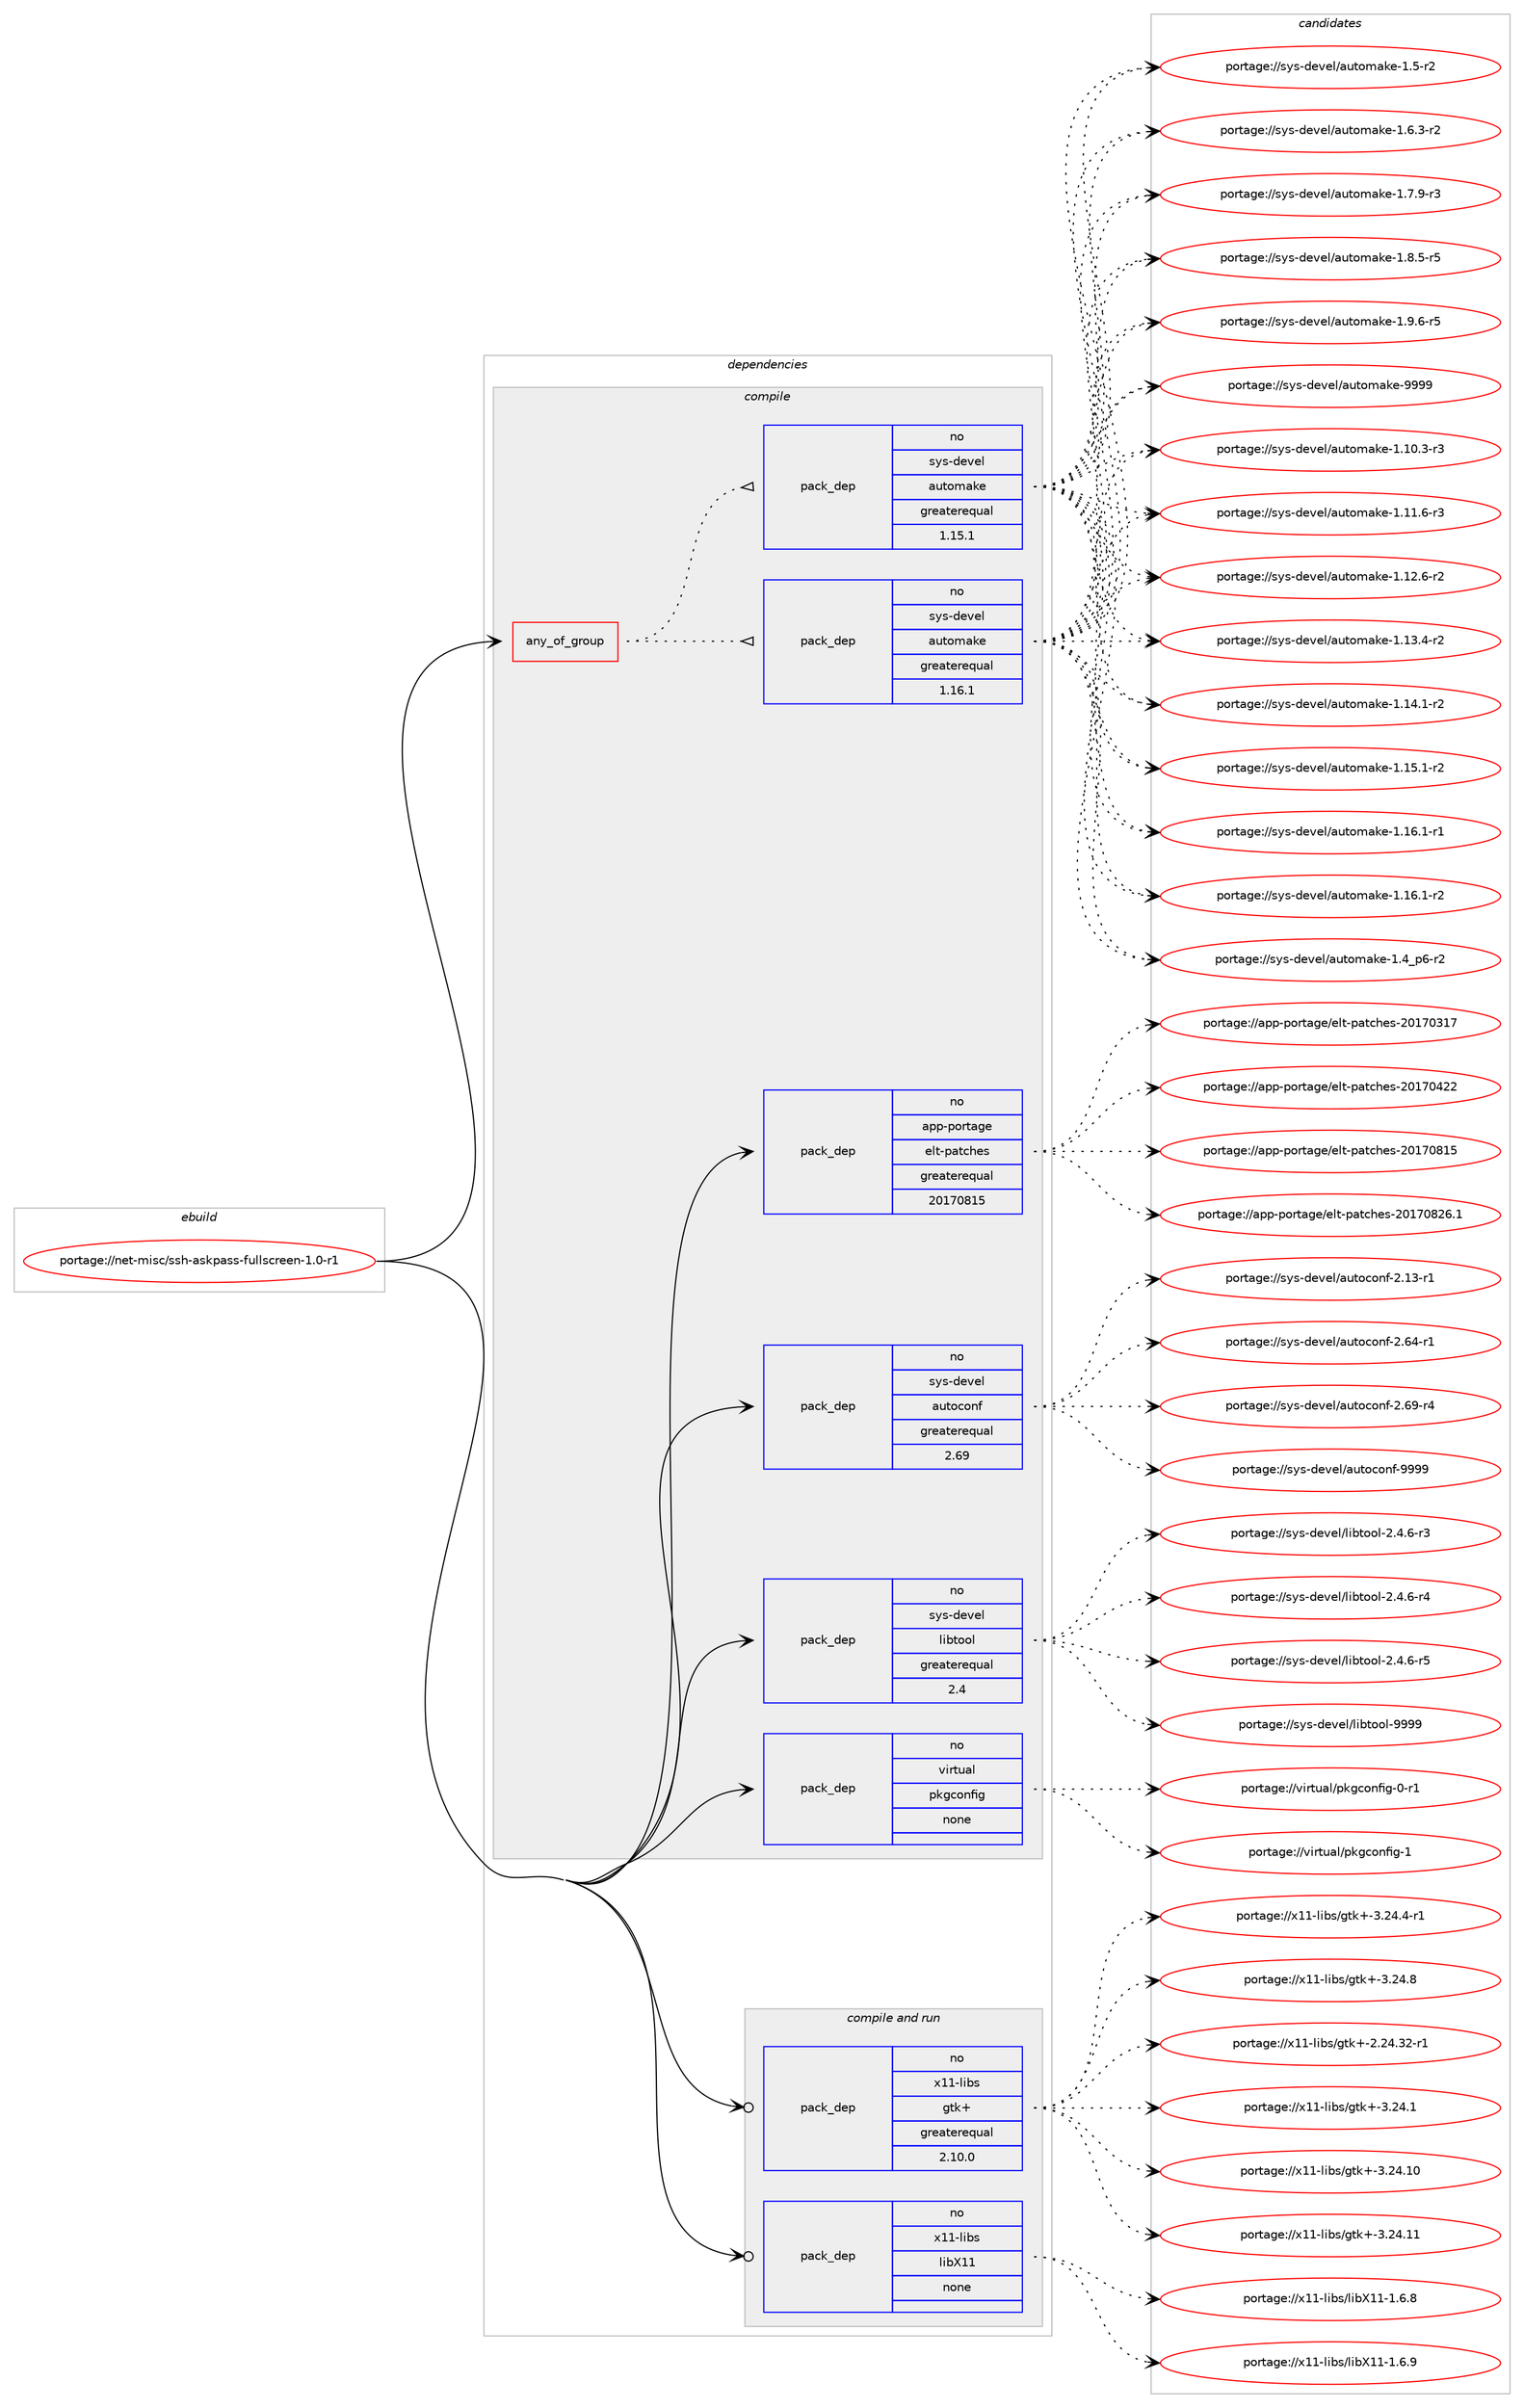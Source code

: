digraph prolog {

# *************
# Graph options
# *************

newrank=true;
concentrate=true;
compound=true;
graph [rankdir=LR,fontname=Helvetica,fontsize=10,ranksep=1.5];#, ranksep=2.5, nodesep=0.2];
edge  [arrowhead=vee];
node  [fontname=Helvetica,fontsize=10];

# **********
# The ebuild
# **********

subgraph cluster_leftcol {
color=gray;
rank=same;
label=<<i>ebuild</i>>;
id [label="portage://net-misc/ssh-askpass-fullscreen-1.0-r1", color=red, width=4, href="../net-misc/ssh-askpass-fullscreen-1.0-r1.svg"];
}

# ****************
# The dependencies
# ****************

subgraph cluster_midcol {
color=gray;
label=<<i>dependencies</i>>;
subgraph cluster_compile {
fillcolor="#eeeeee";
style=filled;
label=<<i>compile</i>>;
subgraph any6037 {
dependency370278 [label=<<TABLE BORDER="0" CELLBORDER="1" CELLSPACING="0" CELLPADDING="4"><TR><TD CELLPADDING="10">any_of_group</TD></TR></TABLE>>, shape=none, color=red];subgraph pack271429 {
dependency370279 [label=<<TABLE BORDER="0" CELLBORDER="1" CELLSPACING="0" CELLPADDING="4" WIDTH="220"><TR><TD ROWSPAN="6" CELLPADDING="30">pack_dep</TD></TR><TR><TD WIDTH="110">no</TD></TR><TR><TD>sys-devel</TD></TR><TR><TD>automake</TD></TR><TR><TD>greaterequal</TD></TR><TR><TD>1.16.1</TD></TR></TABLE>>, shape=none, color=blue];
}
dependency370278:e -> dependency370279:w [weight=20,style="dotted",arrowhead="oinv"];
subgraph pack271430 {
dependency370280 [label=<<TABLE BORDER="0" CELLBORDER="1" CELLSPACING="0" CELLPADDING="4" WIDTH="220"><TR><TD ROWSPAN="6" CELLPADDING="30">pack_dep</TD></TR><TR><TD WIDTH="110">no</TD></TR><TR><TD>sys-devel</TD></TR><TR><TD>automake</TD></TR><TR><TD>greaterequal</TD></TR><TR><TD>1.15.1</TD></TR></TABLE>>, shape=none, color=blue];
}
dependency370278:e -> dependency370280:w [weight=20,style="dotted",arrowhead="oinv"];
}
id:e -> dependency370278:w [weight=20,style="solid",arrowhead="vee"];
subgraph pack271431 {
dependency370281 [label=<<TABLE BORDER="0" CELLBORDER="1" CELLSPACING="0" CELLPADDING="4" WIDTH="220"><TR><TD ROWSPAN="6" CELLPADDING="30">pack_dep</TD></TR><TR><TD WIDTH="110">no</TD></TR><TR><TD>app-portage</TD></TR><TR><TD>elt-patches</TD></TR><TR><TD>greaterequal</TD></TR><TR><TD>20170815</TD></TR></TABLE>>, shape=none, color=blue];
}
id:e -> dependency370281:w [weight=20,style="solid",arrowhead="vee"];
subgraph pack271432 {
dependency370282 [label=<<TABLE BORDER="0" CELLBORDER="1" CELLSPACING="0" CELLPADDING="4" WIDTH="220"><TR><TD ROWSPAN="6" CELLPADDING="30">pack_dep</TD></TR><TR><TD WIDTH="110">no</TD></TR><TR><TD>sys-devel</TD></TR><TR><TD>autoconf</TD></TR><TR><TD>greaterequal</TD></TR><TR><TD>2.69</TD></TR></TABLE>>, shape=none, color=blue];
}
id:e -> dependency370282:w [weight=20,style="solid",arrowhead="vee"];
subgraph pack271433 {
dependency370283 [label=<<TABLE BORDER="0" CELLBORDER="1" CELLSPACING="0" CELLPADDING="4" WIDTH="220"><TR><TD ROWSPAN="6" CELLPADDING="30">pack_dep</TD></TR><TR><TD WIDTH="110">no</TD></TR><TR><TD>sys-devel</TD></TR><TR><TD>libtool</TD></TR><TR><TD>greaterequal</TD></TR><TR><TD>2.4</TD></TR></TABLE>>, shape=none, color=blue];
}
id:e -> dependency370283:w [weight=20,style="solid",arrowhead="vee"];
subgraph pack271434 {
dependency370284 [label=<<TABLE BORDER="0" CELLBORDER="1" CELLSPACING="0" CELLPADDING="4" WIDTH="220"><TR><TD ROWSPAN="6" CELLPADDING="30">pack_dep</TD></TR><TR><TD WIDTH="110">no</TD></TR><TR><TD>virtual</TD></TR><TR><TD>pkgconfig</TD></TR><TR><TD>none</TD></TR><TR><TD></TD></TR></TABLE>>, shape=none, color=blue];
}
id:e -> dependency370284:w [weight=20,style="solid",arrowhead="vee"];
}
subgraph cluster_compileandrun {
fillcolor="#eeeeee";
style=filled;
label=<<i>compile and run</i>>;
subgraph pack271435 {
dependency370285 [label=<<TABLE BORDER="0" CELLBORDER="1" CELLSPACING="0" CELLPADDING="4" WIDTH="220"><TR><TD ROWSPAN="6" CELLPADDING="30">pack_dep</TD></TR><TR><TD WIDTH="110">no</TD></TR><TR><TD>x11-libs</TD></TR><TR><TD>gtk+</TD></TR><TR><TD>greaterequal</TD></TR><TR><TD>2.10.0</TD></TR></TABLE>>, shape=none, color=blue];
}
id:e -> dependency370285:w [weight=20,style="solid",arrowhead="odotvee"];
subgraph pack271436 {
dependency370286 [label=<<TABLE BORDER="0" CELLBORDER="1" CELLSPACING="0" CELLPADDING="4" WIDTH="220"><TR><TD ROWSPAN="6" CELLPADDING="30">pack_dep</TD></TR><TR><TD WIDTH="110">no</TD></TR><TR><TD>x11-libs</TD></TR><TR><TD>libX11</TD></TR><TR><TD>none</TD></TR><TR><TD></TD></TR></TABLE>>, shape=none, color=blue];
}
id:e -> dependency370286:w [weight=20,style="solid",arrowhead="odotvee"];
}
subgraph cluster_run {
fillcolor="#eeeeee";
style=filled;
label=<<i>run</i>>;
}
}

# **************
# The candidates
# **************

subgraph cluster_choices {
rank=same;
color=gray;
label=<<i>candidates</i>>;

subgraph choice271429 {
color=black;
nodesep=1;
choiceportage11512111545100101118101108479711711611110997107101454946494846514511451 [label="portage://sys-devel/automake-1.10.3-r3", color=red, width=4,href="../sys-devel/automake-1.10.3-r3.svg"];
choiceportage11512111545100101118101108479711711611110997107101454946494946544511451 [label="portage://sys-devel/automake-1.11.6-r3", color=red, width=4,href="../sys-devel/automake-1.11.6-r3.svg"];
choiceportage11512111545100101118101108479711711611110997107101454946495046544511450 [label="portage://sys-devel/automake-1.12.6-r2", color=red, width=4,href="../sys-devel/automake-1.12.6-r2.svg"];
choiceportage11512111545100101118101108479711711611110997107101454946495146524511450 [label="portage://sys-devel/automake-1.13.4-r2", color=red, width=4,href="../sys-devel/automake-1.13.4-r2.svg"];
choiceportage11512111545100101118101108479711711611110997107101454946495246494511450 [label="portage://sys-devel/automake-1.14.1-r2", color=red, width=4,href="../sys-devel/automake-1.14.1-r2.svg"];
choiceportage11512111545100101118101108479711711611110997107101454946495346494511450 [label="portage://sys-devel/automake-1.15.1-r2", color=red, width=4,href="../sys-devel/automake-1.15.1-r2.svg"];
choiceportage11512111545100101118101108479711711611110997107101454946495446494511449 [label="portage://sys-devel/automake-1.16.1-r1", color=red, width=4,href="../sys-devel/automake-1.16.1-r1.svg"];
choiceportage11512111545100101118101108479711711611110997107101454946495446494511450 [label="portage://sys-devel/automake-1.16.1-r2", color=red, width=4,href="../sys-devel/automake-1.16.1-r2.svg"];
choiceportage115121115451001011181011084797117116111109971071014549465295112544511450 [label="portage://sys-devel/automake-1.4_p6-r2", color=red, width=4,href="../sys-devel/automake-1.4_p6-r2.svg"];
choiceportage11512111545100101118101108479711711611110997107101454946534511450 [label="portage://sys-devel/automake-1.5-r2", color=red, width=4,href="../sys-devel/automake-1.5-r2.svg"];
choiceportage115121115451001011181011084797117116111109971071014549465446514511450 [label="portage://sys-devel/automake-1.6.3-r2", color=red, width=4,href="../sys-devel/automake-1.6.3-r2.svg"];
choiceportage115121115451001011181011084797117116111109971071014549465546574511451 [label="portage://sys-devel/automake-1.7.9-r3", color=red, width=4,href="../sys-devel/automake-1.7.9-r3.svg"];
choiceportage115121115451001011181011084797117116111109971071014549465646534511453 [label="portage://sys-devel/automake-1.8.5-r5", color=red, width=4,href="../sys-devel/automake-1.8.5-r5.svg"];
choiceportage115121115451001011181011084797117116111109971071014549465746544511453 [label="portage://sys-devel/automake-1.9.6-r5", color=red, width=4,href="../sys-devel/automake-1.9.6-r5.svg"];
choiceportage115121115451001011181011084797117116111109971071014557575757 [label="portage://sys-devel/automake-9999", color=red, width=4,href="../sys-devel/automake-9999.svg"];
dependency370279:e -> choiceportage11512111545100101118101108479711711611110997107101454946494846514511451:w [style=dotted,weight="100"];
dependency370279:e -> choiceportage11512111545100101118101108479711711611110997107101454946494946544511451:w [style=dotted,weight="100"];
dependency370279:e -> choiceportage11512111545100101118101108479711711611110997107101454946495046544511450:w [style=dotted,weight="100"];
dependency370279:e -> choiceportage11512111545100101118101108479711711611110997107101454946495146524511450:w [style=dotted,weight="100"];
dependency370279:e -> choiceportage11512111545100101118101108479711711611110997107101454946495246494511450:w [style=dotted,weight="100"];
dependency370279:e -> choiceportage11512111545100101118101108479711711611110997107101454946495346494511450:w [style=dotted,weight="100"];
dependency370279:e -> choiceportage11512111545100101118101108479711711611110997107101454946495446494511449:w [style=dotted,weight="100"];
dependency370279:e -> choiceportage11512111545100101118101108479711711611110997107101454946495446494511450:w [style=dotted,weight="100"];
dependency370279:e -> choiceportage115121115451001011181011084797117116111109971071014549465295112544511450:w [style=dotted,weight="100"];
dependency370279:e -> choiceportage11512111545100101118101108479711711611110997107101454946534511450:w [style=dotted,weight="100"];
dependency370279:e -> choiceportage115121115451001011181011084797117116111109971071014549465446514511450:w [style=dotted,weight="100"];
dependency370279:e -> choiceportage115121115451001011181011084797117116111109971071014549465546574511451:w [style=dotted,weight="100"];
dependency370279:e -> choiceportage115121115451001011181011084797117116111109971071014549465646534511453:w [style=dotted,weight="100"];
dependency370279:e -> choiceportage115121115451001011181011084797117116111109971071014549465746544511453:w [style=dotted,weight="100"];
dependency370279:e -> choiceportage115121115451001011181011084797117116111109971071014557575757:w [style=dotted,weight="100"];
}
subgraph choice271430 {
color=black;
nodesep=1;
choiceportage11512111545100101118101108479711711611110997107101454946494846514511451 [label="portage://sys-devel/automake-1.10.3-r3", color=red, width=4,href="../sys-devel/automake-1.10.3-r3.svg"];
choiceportage11512111545100101118101108479711711611110997107101454946494946544511451 [label="portage://sys-devel/automake-1.11.6-r3", color=red, width=4,href="../sys-devel/automake-1.11.6-r3.svg"];
choiceportage11512111545100101118101108479711711611110997107101454946495046544511450 [label="portage://sys-devel/automake-1.12.6-r2", color=red, width=4,href="../sys-devel/automake-1.12.6-r2.svg"];
choiceportage11512111545100101118101108479711711611110997107101454946495146524511450 [label="portage://sys-devel/automake-1.13.4-r2", color=red, width=4,href="../sys-devel/automake-1.13.4-r2.svg"];
choiceportage11512111545100101118101108479711711611110997107101454946495246494511450 [label="portage://sys-devel/automake-1.14.1-r2", color=red, width=4,href="../sys-devel/automake-1.14.1-r2.svg"];
choiceportage11512111545100101118101108479711711611110997107101454946495346494511450 [label="portage://sys-devel/automake-1.15.1-r2", color=red, width=4,href="../sys-devel/automake-1.15.1-r2.svg"];
choiceportage11512111545100101118101108479711711611110997107101454946495446494511449 [label="portage://sys-devel/automake-1.16.1-r1", color=red, width=4,href="../sys-devel/automake-1.16.1-r1.svg"];
choiceportage11512111545100101118101108479711711611110997107101454946495446494511450 [label="portage://sys-devel/automake-1.16.1-r2", color=red, width=4,href="../sys-devel/automake-1.16.1-r2.svg"];
choiceportage115121115451001011181011084797117116111109971071014549465295112544511450 [label="portage://sys-devel/automake-1.4_p6-r2", color=red, width=4,href="../sys-devel/automake-1.4_p6-r2.svg"];
choiceportage11512111545100101118101108479711711611110997107101454946534511450 [label="portage://sys-devel/automake-1.5-r2", color=red, width=4,href="../sys-devel/automake-1.5-r2.svg"];
choiceportage115121115451001011181011084797117116111109971071014549465446514511450 [label="portage://sys-devel/automake-1.6.3-r2", color=red, width=4,href="../sys-devel/automake-1.6.3-r2.svg"];
choiceportage115121115451001011181011084797117116111109971071014549465546574511451 [label="portage://sys-devel/automake-1.7.9-r3", color=red, width=4,href="../sys-devel/automake-1.7.9-r3.svg"];
choiceportage115121115451001011181011084797117116111109971071014549465646534511453 [label="portage://sys-devel/automake-1.8.5-r5", color=red, width=4,href="../sys-devel/automake-1.8.5-r5.svg"];
choiceportage115121115451001011181011084797117116111109971071014549465746544511453 [label="portage://sys-devel/automake-1.9.6-r5", color=red, width=4,href="../sys-devel/automake-1.9.6-r5.svg"];
choiceportage115121115451001011181011084797117116111109971071014557575757 [label="portage://sys-devel/automake-9999", color=red, width=4,href="../sys-devel/automake-9999.svg"];
dependency370280:e -> choiceportage11512111545100101118101108479711711611110997107101454946494846514511451:w [style=dotted,weight="100"];
dependency370280:e -> choiceportage11512111545100101118101108479711711611110997107101454946494946544511451:w [style=dotted,weight="100"];
dependency370280:e -> choiceportage11512111545100101118101108479711711611110997107101454946495046544511450:w [style=dotted,weight="100"];
dependency370280:e -> choiceportage11512111545100101118101108479711711611110997107101454946495146524511450:w [style=dotted,weight="100"];
dependency370280:e -> choiceportage11512111545100101118101108479711711611110997107101454946495246494511450:w [style=dotted,weight="100"];
dependency370280:e -> choiceportage11512111545100101118101108479711711611110997107101454946495346494511450:w [style=dotted,weight="100"];
dependency370280:e -> choiceportage11512111545100101118101108479711711611110997107101454946495446494511449:w [style=dotted,weight="100"];
dependency370280:e -> choiceportage11512111545100101118101108479711711611110997107101454946495446494511450:w [style=dotted,weight="100"];
dependency370280:e -> choiceportage115121115451001011181011084797117116111109971071014549465295112544511450:w [style=dotted,weight="100"];
dependency370280:e -> choiceportage11512111545100101118101108479711711611110997107101454946534511450:w [style=dotted,weight="100"];
dependency370280:e -> choiceportage115121115451001011181011084797117116111109971071014549465446514511450:w [style=dotted,weight="100"];
dependency370280:e -> choiceportage115121115451001011181011084797117116111109971071014549465546574511451:w [style=dotted,weight="100"];
dependency370280:e -> choiceportage115121115451001011181011084797117116111109971071014549465646534511453:w [style=dotted,weight="100"];
dependency370280:e -> choiceportage115121115451001011181011084797117116111109971071014549465746544511453:w [style=dotted,weight="100"];
dependency370280:e -> choiceportage115121115451001011181011084797117116111109971071014557575757:w [style=dotted,weight="100"];
}
subgraph choice271431 {
color=black;
nodesep=1;
choiceportage97112112451121111141169710310147101108116451129711699104101115455048495548514955 [label="portage://app-portage/elt-patches-20170317", color=red, width=4,href="../app-portage/elt-patches-20170317.svg"];
choiceportage97112112451121111141169710310147101108116451129711699104101115455048495548525050 [label="portage://app-portage/elt-patches-20170422", color=red, width=4,href="../app-portage/elt-patches-20170422.svg"];
choiceportage97112112451121111141169710310147101108116451129711699104101115455048495548564953 [label="portage://app-portage/elt-patches-20170815", color=red, width=4,href="../app-portage/elt-patches-20170815.svg"];
choiceportage971121124511211111411697103101471011081164511297116991041011154550484955485650544649 [label="portage://app-portage/elt-patches-20170826.1", color=red, width=4,href="../app-portage/elt-patches-20170826.1.svg"];
dependency370281:e -> choiceportage97112112451121111141169710310147101108116451129711699104101115455048495548514955:w [style=dotted,weight="100"];
dependency370281:e -> choiceportage97112112451121111141169710310147101108116451129711699104101115455048495548525050:w [style=dotted,weight="100"];
dependency370281:e -> choiceportage97112112451121111141169710310147101108116451129711699104101115455048495548564953:w [style=dotted,weight="100"];
dependency370281:e -> choiceportage971121124511211111411697103101471011081164511297116991041011154550484955485650544649:w [style=dotted,weight="100"];
}
subgraph choice271432 {
color=black;
nodesep=1;
choiceportage1151211154510010111810110847971171161119911111010245504649514511449 [label="portage://sys-devel/autoconf-2.13-r1", color=red, width=4,href="../sys-devel/autoconf-2.13-r1.svg"];
choiceportage1151211154510010111810110847971171161119911111010245504654524511449 [label="portage://sys-devel/autoconf-2.64-r1", color=red, width=4,href="../sys-devel/autoconf-2.64-r1.svg"];
choiceportage1151211154510010111810110847971171161119911111010245504654574511452 [label="portage://sys-devel/autoconf-2.69-r4", color=red, width=4,href="../sys-devel/autoconf-2.69-r4.svg"];
choiceportage115121115451001011181011084797117116111991111101024557575757 [label="portage://sys-devel/autoconf-9999", color=red, width=4,href="../sys-devel/autoconf-9999.svg"];
dependency370282:e -> choiceportage1151211154510010111810110847971171161119911111010245504649514511449:w [style=dotted,weight="100"];
dependency370282:e -> choiceportage1151211154510010111810110847971171161119911111010245504654524511449:w [style=dotted,weight="100"];
dependency370282:e -> choiceportage1151211154510010111810110847971171161119911111010245504654574511452:w [style=dotted,weight="100"];
dependency370282:e -> choiceportage115121115451001011181011084797117116111991111101024557575757:w [style=dotted,weight="100"];
}
subgraph choice271433 {
color=black;
nodesep=1;
choiceportage1151211154510010111810110847108105981161111111084550465246544511451 [label="portage://sys-devel/libtool-2.4.6-r3", color=red, width=4,href="../sys-devel/libtool-2.4.6-r3.svg"];
choiceportage1151211154510010111810110847108105981161111111084550465246544511452 [label="portage://sys-devel/libtool-2.4.6-r4", color=red, width=4,href="../sys-devel/libtool-2.4.6-r4.svg"];
choiceportage1151211154510010111810110847108105981161111111084550465246544511453 [label="portage://sys-devel/libtool-2.4.6-r5", color=red, width=4,href="../sys-devel/libtool-2.4.6-r5.svg"];
choiceportage1151211154510010111810110847108105981161111111084557575757 [label="portage://sys-devel/libtool-9999", color=red, width=4,href="../sys-devel/libtool-9999.svg"];
dependency370283:e -> choiceportage1151211154510010111810110847108105981161111111084550465246544511451:w [style=dotted,weight="100"];
dependency370283:e -> choiceportage1151211154510010111810110847108105981161111111084550465246544511452:w [style=dotted,weight="100"];
dependency370283:e -> choiceportage1151211154510010111810110847108105981161111111084550465246544511453:w [style=dotted,weight="100"];
dependency370283:e -> choiceportage1151211154510010111810110847108105981161111111084557575757:w [style=dotted,weight="100"];
}
subgraph choice271434 {
color=black;
nodesep=1;
choiceportage11810511411611797108471121071039911111010210510345484511449 [label="portage://virtual/pkgconfig-0-r1", color=red, width=4,href="../virtual/pkgconfig-0-r1.svg"];
choiceportage1181051141161179710847112107103991111101021051034549 [label="portage://virtual/pkgconfig-1", color=red, width=4,href="../virtual/pkgconfig-1.svg"];
dependency370284:e -> choiceportage11810511411611797108471121071039911111010210510345484511449:w [style=dotted,weight="100"];
dependency370284:e -> choiceportage1181051141161179710847112107103991111101021051034549:w [style=dotted,weight="100"];
}
subgraph choice271435 {
color=black;
nodesep=1;
choiceportage12049494510810598115471031161074345504650524651504511449 [label="portage://x11-libs/gtk+-2.24.32-r1", color=red, width=4,href="../x11-libs/gtk+-2.24.32-r1.svg"];
choiceportage12049494510810598115471031161074345514650524649 [label="portage://x11-libs/gtk+-3.24.1", color=red, width=4,href="../x11-libs/gtk+-3.24.1.svg"];
choiceportage1204949451081059811547103116107434551465052464948 [label="portage://x11-libs/gtk+-3.24.10", color=red, width=4,href="../x11-libs/gtk+-3.24.10.svg"];
choiceportage1204949451081059811547103116107434551465052464949 [label="portage://x11-libs/gtk+-3.24.11", color=red, width=4,href="../x11-libs/gtk+-3.24.11.svg"];
choiceportage120494945108105981154710311610743455146505246524511449 [label="portage://x11-libs/gtk+-3.24.4-r1", color=red, width=4,href="../x11-libs/gtk+-3.24.4-r1.svg"];
choiceportage12049494510810598115471031161074345514650524656 [label="portage://x11-libs/gtk+-3.24.8", color=red, width=4,href="../x11-libs/gtk+-3.24.8.svg"];
dependency370285:e -> choiceportage12049494510810598115471031161074345504650524651504511449:w [style=dotted,weight="100"];
dependency370285:e -> choiceportage12049494510810598115471031161074345514650524649:w [style=dotted,weight="100"];
dependency370285:e -> choiceportage1204949451081059811547103116107434551465052464948:w [style=dotted,weight="100"];
dependency370285:e -> choiceportage1204949451081059811547103116107434551465052464949:w [style=dotted,weight="100"];
dependency370285:e -> choiceportage120494945108105981154710311610743455146505246524511449:w [style=dotted,weight="100"];
dependency370285:e -> choiceportage12049494510810598115471031161074345514650524656:w [style=dotted,weight="100"];
}
subgraph choice271436 {
color=black;
nodesep=1;
choiceportage120494945108105981154710810598884949454946544656 [label="portage://x11-libs/libX11-1.6.8", color=red, width=4,href="../x11-libs/libX11-1.6.8.svg"];
choiceportage120494945108105981154710810598884949454946544657 [label="portage://x11-libs/libX11-1.6.9", color=red, width=4,href="../x11-libs/libX11-1.6.9.svg"];
dependency370286:e -> choiceportage120494945108105981154710810598884949454946544656:w [style=dotted,weight="100"];
dependency370286:e -> choiceportage120494945108105981154710810598884949454946544657:w [style=dotted,weight="100"];
}
}

}
